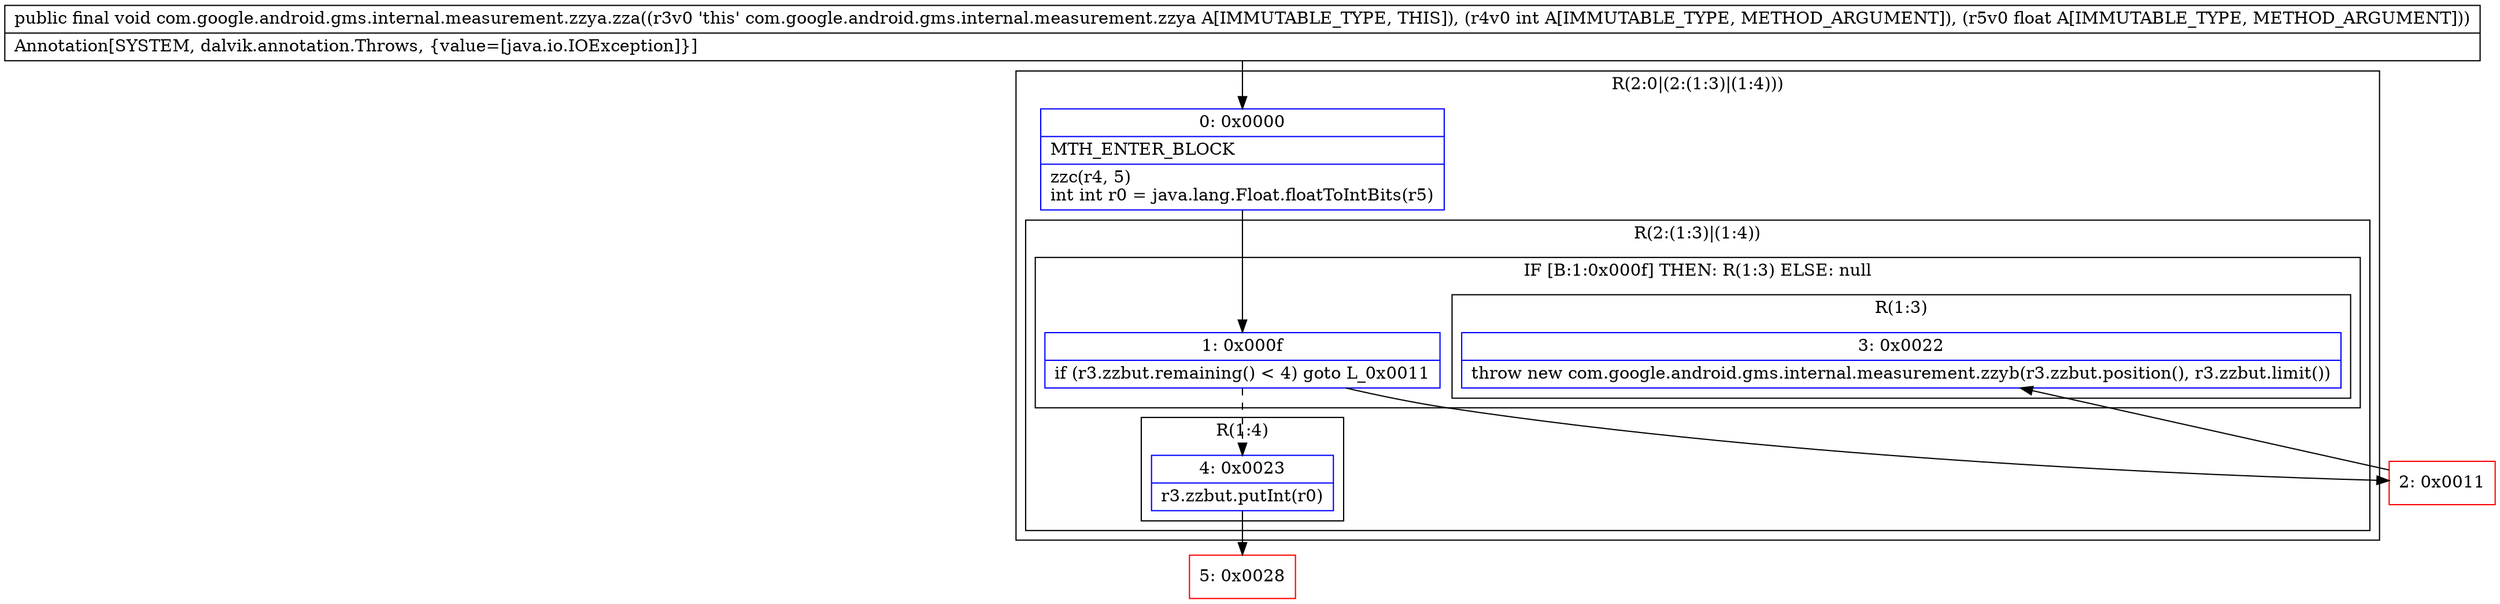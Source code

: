 digraph "CFG forcom.google.android.gms.internal.measurement.zzya.zza(IF)V" {
subgraph cluster_Region_1110309649 {
label = "R(2:0|(2:(1:3)|(1:4)))";
node [shape=record,color=blue];
Node_0 [shape=record,label="{0\:\ 0x0000|MTH_ENTER_BLOCK\l|zzc(r4, 5)\lint int r0 = java.lang.Float.floatToIntBits(r5)\l}"];
subgraph cluster_Region_1797022817 {
label = "R(2:(1:3)|(1:4))";
node [shape=record,color=blue];
subgraph cluster_IfRegion_2067782038 {
label = "IF [B:1:0x000f] THEN: R(1:3) ELSE: null";
node [shape=record,color=blue];
Node_1 [shape=record,label="{1\:\ 0x000f|if (r3.zzbut.remaining() \< 4) goto L_0x0011\l}"];
subgraph cluster_Region_1530545526 {
label = "R(1:3)";
node [shape=record,color=blue];
Node_3 [shape=record,label="{3\:\ 0x0022|throw new com.google.android.gms.internal.measurement.zzyb(r3.zzbut.position(), r3.zzbut.limit())\l}"];
}
}
subgraph cluster_Region_1614105713 {
label = "R(1:4)";
node [shape=record,color=blue];
Node_4 [shape=record,label="{4\:\ 0x0023|r3.zzbut.putInt(r0)\l}"];
}
}
}
Node_2 [shape=record,color=red,label="{2\:\ 0x0011}"];
Node_5 [shape=record,color=red,label="{5\:\ 0x0028}"];
MethodNode[shape=record,label="{public final void com.google.android.gms.internal.measurement.zzya.zza((r3v0 'this' com.google.android.gms.internal.measurement.zzya A[IMMUTABLE_TYPE, THIS]), (r4v0 int A[IMMUTABLE_TYPE, METHOD_ARGUMENT]), (r5v0 float A[IMMUTABLE_TYPE, METHOD_ARGUMENT]))  | Annotation[SYSTEM, dalvik.annotation.Throws, \{value=[java.io.IOException]\}]\l}"];
MethodNode -> Node_0;
Node_0 -> Node_1;
Node_1 -> Node_2;
Node_1 -> Node_4[style=dashed];
Node_4 -> Node_5;
Node_2 -> Node_3;
}

